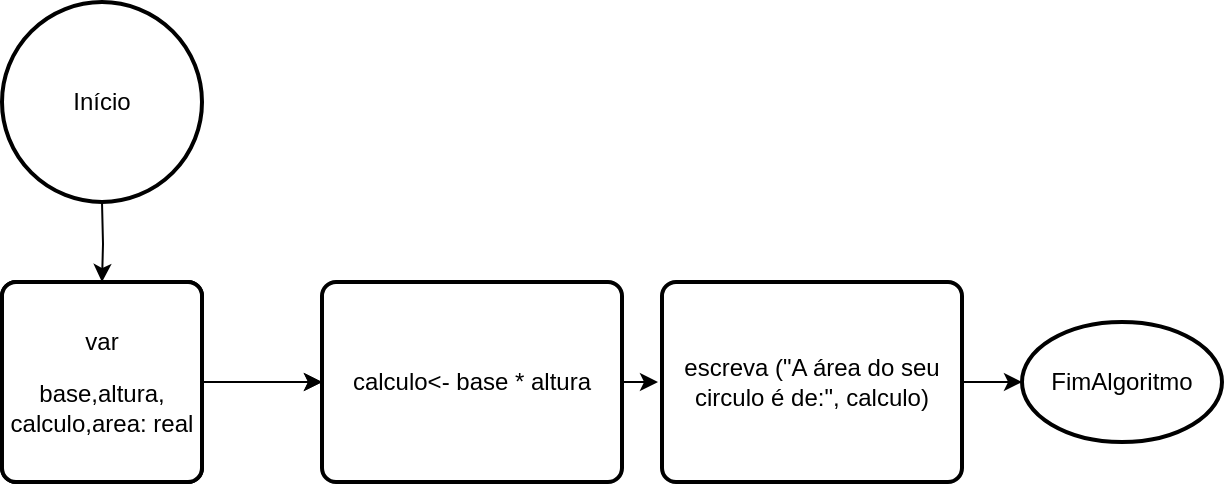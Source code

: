 <mxfile version="21.0.2" type="github">
  <diagram name="Page-1" id="uMvIjXgRAuY_Do9OU61F">
    <mxGraphModel dx="1290" dy="573" grid="1" gridSize="10" guides="1" tooltips="1" connect="1" arrows="1" fold="1" page="1" pageScale="1" pageWidth="850" pageHeight="1100" math="0" shadow="0">
      <root>
        <mxCell id="0" />
        <mxCell id="1" parent="0" />
        <mxCell id="F7b7HEGcV2Cj7xdlzye5-2" style="edgeStyle=orthogonalEdgeStyle;rounded=0;orthogonalLoop=1;jettySize=auto;html=1;exitX=0.5;exitY=1;exitDx=0;exitDy=0;exitPerimeter=0;entryX=0.5;entryY=0;entryDx=0;entryDy=0;" edge="1" parent="1" target="F7b7HEGcV2Cj7xdlzye5-5">
          <mxGeometry relative="1" as="geometry">
            <mxPoint x="210" y="150" as="sourcePoint" />
          </mxGeometry>
        </mxCell>
        <mxCell id="F7b7HEGcV2Cj7xdlzye5-3" style="edgeStyle=orthogonalEdgeStyle;rounded=0;orthogonalLoop=1;jettySize=auto;html=1;exitX=1;exitY=0.5;exitDx=0;exitDy=0;" edge="1" parent="1" source="F7b7HEGcV2Cj7xdlzye5-5" target="F7b7HEGcV2Cj7xdlzye5-7">
          <mxGeometry relative="1" as="geometry" />
        </mxCell>
        <mxCell id="F7b7HEGcV2Cj7xdlzye5-4" value="" style="edgeStyle=orthogonalEdgeStyle;rounded=0;orthogonalLoop=1;jettySize=auto;html=1;" edge="1" parent="1" source="F7b7HEGcV2Cj7xdlzye5-5" target="F7b7HEGcV2Cj7xdlzye5-7">
          <mxGeometry relative="1" as="geometry" />
        </mxCell>
        <mxCell id="F7b7HEGcV2Cj7xdlzye5-5" value="&lt;p class=&quot;MsoNormal&quot;&gt;var&lt;/p&gt;&lt;br/&gt;&lt;br/&gt;&lt;p class=&quot;MsoNormal&quot;&gt;calcular:real&lt;/p&gt;" style="rounded=1;whiteSpace=wrap;html=1;absoluteArcSize=1;arcSize=14;strokeWidth=2;" vertex="1" parent="1">
          <mxGeometry x="160" y="190" width="100" height="100" as="geometry" />
        </mxCell>
        <mxCell id="F7b7HEGcV2Cj7xdlzye5-6" style="edgeStyle=orthogonalEdgeStyle;rounded=0;orthogonalLoop=1;jettySize=auto;html=1;" edge="1" parent="1">
          <mxGeometry relative="1" as="geometry">
            <mxPoint x="488" y="240" as="targetPoint" />
            <mxPoint x="470" y="240" as="sourcePoint" />
          </mxGeometry>
        </mxCell>
        <mxCell id="F7b7HEGcV2Cj7xdlzye5-7" value="&lt;p class=&quot;MsoNormal&quot;&gt;calculo&amp;lt;- base * altura&lt;/p&gt;" style="rounded=1;whiteSpace=wrap;html=1;absoluteArcSize=1;arcSize=14;strokeWidth=2;" vertex="1" parent="1">
          <mxGeometry x="320" y="190" width="150" height="100" as="geometry" />
        </mxCell>
        <mxCell id="F7b7HEGcV2Cj7xdlzye5-8" value="FimAlgoritmo" style="strokeWidth=2;html=1;shape=mxgraph.flowchart.start_1;whiteSpace=wrap;" vertex="1" parent="1">
          <mxGeometry x="670" y="210" width="100" height="60" as="geometry" />
        </mxCell>
        <mxCell id="F7b7HEGcV2Cj7xdlzye5-9" value="Início" style="strokeWidth=2;html=1;shape=mxgraph.flowchart.start_2;whiteSpace=wrap;" vertex="1" parent="1">
          <mxGeometry x="160" y="50" width="100" height="100" as="geometry" />
        </mxCell>
        <mxCell id="F7b7HEGcV2Cj7xdlzye5-10" value="&lt;p class=&quot;MsoNormal&quot;&gt;var&lt;/p&gt;&lt;p class=&quot;MsoNormal&quot;&gt;&lt;span style=&quot;background-color: initial;&quot;&gt;base,altura, calculo,area: real&lt;/span&gt;&lt;br&gt;&lt;/p&gt;" style="rounded=1;whiteSpace=wrap;html=1;absoluteArcSize=1;arcSize=14;strokeWidth=2;" vertex="1" parent="1">
          <mxGeometry x="160" y="190" width="100" height="100" as="geometry" />
        </mxCell>
        <mxCell id="F7b7HEGcV2Cj7xdlzye5-11" style="edgeStyle=orthogonalEdgeStyle;rounded=0;orthogonalLoop=1;jettySize=auto;html=1;exitX=1;exitY=0.5;exitDx=0;exitDy=0;entryX=0;entryY=0.5;entryDx=0;entryDy=0;entryPerimeter=0;" edge="1" parent="1" source="F7b7HEGcV2Cj7xdlzye5-12" target="F7b7HEGcV2Cj7xdlzye5-8">
          <mxGeometry relative="1" as="geometry" />
        </mxCell>
        <mxCell id="F7b7HEGcV2Cj7xdlzye5-12" value="&lt;p class=&quot;MsoNormal&quot;&gt;escreva (&quot;A área do seu circulo é de:&quot;, calculo)&lt;/p&gt;" style="rounded=1;whiteSpace=wrap;html=1;absoluteArcSize=1;arcSize=14;strokeWidth=2;" vertex="1" parent="1">
          <mxGeometry x="490" y="190" width="150" height="100" as="geometry" />
        </mxCell>
      </root>
    </mxGraphModel>
  </diagram>
</mxfile>
